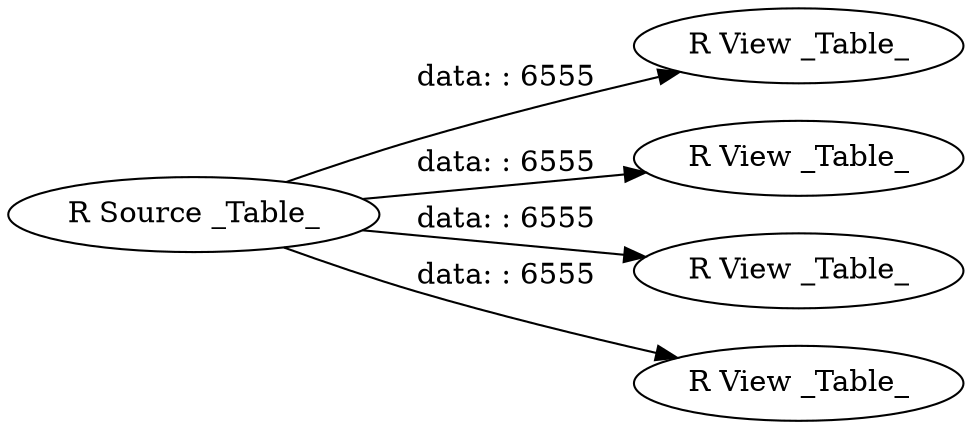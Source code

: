 digraph {
	"4246610030058511211_44" [label="R Source _Table_"]
	"4246610030058511211_46" [label="R View _Table_"]
	"4246610030058511211_47" [label="R View _Table_"]
	"4246610030058511211_45" [label="R View _Table_"]
	"4246610030058511211_48" [label="R View _Table_"]
	"4246610030058511211_44" -> "4246610030058511211_45" [label="data: : 6555"]
	"4246610030058511211_44" -> "4246610030058511211_48" [label="data: : 6555"]
	"4246610030058511211_44" -> "4246610030058511211_47" [label="data: : 6555"]
	"4246610030058511211_44" -> "4246610030058511211_46" [label="data: : 6555"]
	rankdir=LR
}
